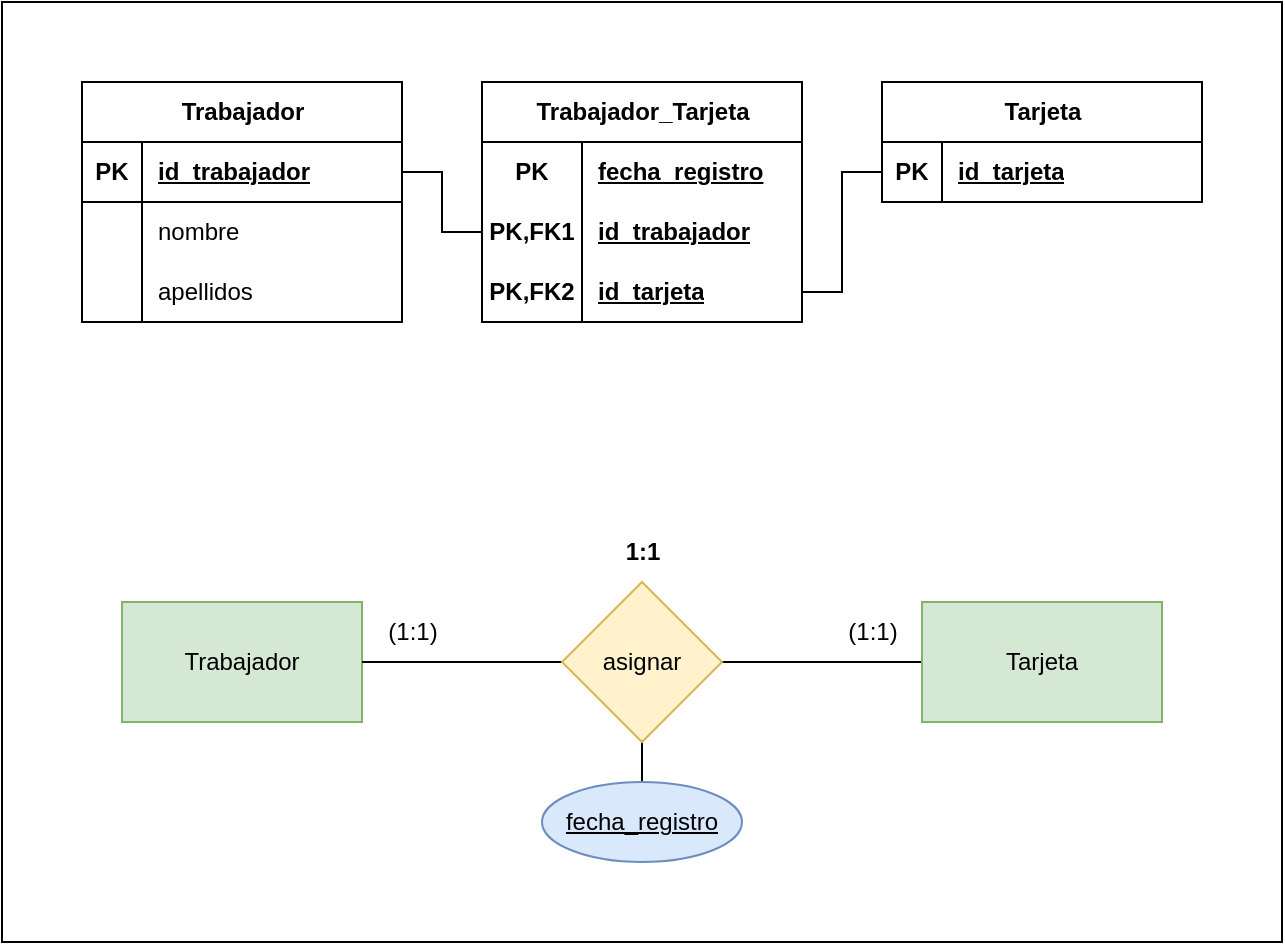 <mxfile version="26.0.10">
  <diagram name="Page-1" id="fvwFgSgJXLvK7BQ94cBA">
    <mxGraphModel dx="942" dy="523" grid="1" gridSize="10" guides="1" tooltips="1" connect="1" arrows="1" fold="1" page="1" pageScale="1" pageWidth="850" pageHeight="1100" math="0" shadow="0">
      <root>
        <mxCell id="0" />
        <mxCell id="1" parent="0" />
        <mxCell id="UtKR1PxEXDYaXxTjNnip-82" value="" style="group" vertex="1" connectable="0" parent="1">
          <mxGeometry width="640" height="470" as="geometry" />
        </mxCell>
        <mxCell id="UtKR1PxEXDYaXxTjNnip-39" value="" style="rounded=0;whiteSpace=wrap;html=1;" vertex="1" parent="UtKR1PxEXDYaXxTjNnip-82">
          <mxGeometry width="640" height="470" as="geometry" />
        </mxCell>
        <mxCell id="UtKR1PxEXDYaXxTjNnip-40" value="Trabajador" style="rounded=0;whiteSpace=wrap;html=1;fillColor=#d5e8d4;strokeColor=#82b366;" vertex="1" parent="UtKR1PxEXDYaXxTjNnip-82">
          <mxGeometry x="60" y="300" width="120" height="60" as="geometry" />
        </mxCell>
        <mxCell id="UtKR1PxEXDYaXxTjNnip-41" style="edgeStyle=orthogonalEdgeStyle;rounded=0;orthogonalLoop=1;jettySize=auto;html=1;exitX=1;exitY=0.5;exitDx=0;exitDy=0;entryX=0;entryY=0.5;entryDx=0;entryDy=0;endArrow=none;startFill=0;" edge="1" parent="UtKR1PxEXDYaXxTjNnip-82" source="UtKR1PxEXDYaXxTjNnip-44" target="UtKR1PxEXDYaXxTjNnip-45">
          <mxGeometry relative="1" as="geometry" />
        </mxCell>
        <mxCell id="UtKR1PxEXDYaXxTjNnip-42" style="edgeStyle=orthogonalEdgeStyle;rounded=0;orthogonalLoop=1;jettySize=auto;html=1;exitX=0;exitY=0.5;exitDx=0;exitDy=0;entryX=1;entryY=0.5;entryDx=0;entryDy=0;endArrow=none;startFill=0;" edge="1" parent="UtKR1PxEXDYaXxTjNnip-82" source="UtKR1PxEXDYaXxTjNnip-44" target="UtKR1PxEXDYaXxTjNnip-40">
          <mxGeometry relative="1" as="geometry" />
        </mxCell>
        <mxCell id="UtKR1PxEXDYaXxTjNnip-43" style="edgeStyle=orthogonalEdgeStyle;rounded=0;orthogonalLoop=1;jettySize=auto;html=1;exitX=0.5;exitY=1;exitDx=0;exitDy=0;entryX=0.5;entryY=0;entryDx=0;entryDy=0;endArrow=none;startFill=0;" edge="1" parent="UtKR1PxEXDYaXxTjNnip-82" source="UtKR1PxEXDYaXxTjNnip-44" target="UtKR1PxEXDYaXxTjNnip-59">
          <mxGeometry relative="1" as="geometry" />
        </mxCell>
        <mxCell id="UtKR1PxEXDYaXxTjNnip-44" value="asignar" style="rhombus;whiteSpace=wrap;html=1;fillColor=#fff2cc;strokeColor=#d6b656;" vertex="1" parent="UtKR1PxEXDYaXxTjNnip-82">
          <mxGeometry x="280" y="290" width="80" height="80" as="geometry" />
        </mxCell>
        <mxCell id="UtKR1PxEXDYaXxTjNnip-45" value="Tarjeta" style="rounded=0;whiteSpace=wrap;html=1;fillColor=#d5e8d4;strokeColor=#82b366;" vertex="1" parent="UtKR1PxEXDYaXxTjNnip-82">
          <mxGeometry x="460" y="300" width="120" height="60" as="geometry" />
        </mxCell>
        <mxCell id="UtKR1PxEXDYaXxTjNnip-46" value="(1:1)" style="text;html=1;align=center;verticalAlign=middle;resizable=0;points=[];autosize=1;strokeColor=none;fillColor=none;" vertex="1" parent="UtKR1PxEXDYaXxTjNnip-82">
          <mxGeometry x="410" y="300" width="50" height="30" as="geometry" />
        </mxCell>
        <mxCell id="UtKR1PxEXDYaXxTjNnip-47" value="(1:1)" style="text;html=1;align=center;verticalAlign=middle;resizable=0;points=[];autosize=1;strokeColor=none;fillColor=none;" vertex="1" parent="UtKR1PxEXDYaXxTjNnip-82">
          <mxGeometry x="180" y="300" width="50" height="30" as="geometry" />
        </mxCell>
        <mxCell id="UtKR1PxEXDYaXxTjNnip-48" value="1:1" style="text;html=1;align=center;verticalAlign=middle;resizable=0;points=[];autosize=1;strokeColor=none;fillColor=none;fontStyle=1" vertex="1" parent="UtKR1PxEXDYaXxTjNnip-82">
          <mxGeometry x="300" y="260" width="40" height="30" as="geometry" />
        </mxCell>
        <mxCell id="UtKR1PxEXDYaXxTjNnip-49" value="Trabajador" style="shape=table;startSize=30;container=1;collapsible=1;childLayout=tableLayout;fixedRows=1;rowLines=0;fontStyle=1;align=center;resizeLast=1;html=1;" vertex="1" parent="UtKR1PxEXDYaXxTjNnip-82">
          <mxGeometry x="40" y="40" width="160" height="120" as="geometry" />
        </mxCell>
        <mxCell id="UtKR1PxEXDYaXxTjNnip-50" value="" style="shape=tableRow;horizontal=0;startSize=0;swimlaneHead=0;swimlaneBody=0;fillColor=none;collapsible=0;dropTarget=0;points=[[0,0.5],[1,0.5]];portConstraint=eastwest;top=0;left=0;right=0;bottom=1;" vertex="1" parent="UtKR1PxEXDYaXxTjNnip-49">
          <mxGeometry y="30" width="160" height="30" as="geometry" />
        </mxCell>
        <mxCell id="UtKR1PxEXDYaXxTjNnip-51" value="PK" style="shape=partialRectangle;connectable=0;fillColor=none;top=0;left=0;bottom=0;right=0;fontStyle=1;overflow=hidden;whiteSpace=wrap;html=1;" vertex="1" parent="UtKR1PxEXDYaXxTjNnip-50">
          <mxGeometry width="30" height="30" as="geometry">
            <mxRectangle width="30" height="30" as="alternateBounds" />
          </mxGeometry>
        </mxCell>
        <mxCell id="UtKR1PxEXDYaXxTjNnip-52" value="id_trabajador" style="shape=partialRectangle;connectable=0;fillColor=none;top=0;left=0;bottom=0;right=0;align=left;spacingLeft=6;fontStyle=5;overflow=hidden;whiteSpace=wrap;html=1;" vertex="1" parent="UtKR1PxEXDYaXxTjNnip-50">
          <mxGeometry x="30" width="130" height="30" as="geometry">
            <mxRectangle width="130" height="30" as="alternateBounds" />
          </mxGeometry>
        </mxCell>
        <mxCell id="UtKR1PxEXDYaXxTjNnip-53" value="" style="shape=tableRow;horizontal=0;startSize=0;swimlaneHead=0;swimlaneBody=0;fillColor=none;collapsible=0;dropTarget=0;points=[[0,0.5],[1,0.5]];portConstraint=eastwest;top=0;left=0;right=0;bottom=0;" vertex="1" parent="UtKR1PxEXDYaXxTjNnip-49">
          <mxGeometry y="60" width="160" height="30" as="geometry" />
        </mxCell>
        <mxCell id="UtKR1PxEXDYaXxTjNnip-54" value="" style="shape=partialRectangle;connectable=0;fillColor=none;top=0;left=0;bottom=0;right=0;editable=1;overflow=hidden;whiteSpace=wrap;html=1;" vertex="1" parent="UtKR1PxEXDYaXxTjNnip-53">
          <mxGeometry width="30" height="30" as="geometry">
            <mxRectangle width="30" height="30" as="alternateBounds" />
          </mxGeometry>
        </mxCell>
        <mxCell id="UtKR1PxEXDYaXxTjNnip-55" value="nombre" style="shape=partialRectangle;connectable=0;fillColor=none;top=0;left=0;bottom=0;right=0;align=left;spacingLeft=6;overflow=hidden;whiteSpace=wrap;html=1;" vertex="1" parent="UtKR1PxEXDYaXxTjNnip-53">
          <mxGeometry x="30" width="130" height="30" as="geometry">
            <mxRectangle width="130" height="30" as="alternateBounds" />
          </mxGeometry>
        </mxCell>
        <mxCell id="UtKR1PxEXDYaXxTjNnip-56" value="" style="shape=tableRow;horizontal=0;startSize=0;swimlaneHead=0;swimlaneBody=0;fillColor=none;collapsible=0;dropTarget=0;points=[[0,0.5],[1,0.5]];portConstraint=eastwest;top=0;left=0;right=0;bottom=0;" vertex="1" parent="UtKR1PxEXDYaXxTjNnip-49">
          <mxGeometry y="90" width="160" height="30" as="geometry" />
        </mxCell>
        <mxCell id="UtKR1PxEXDYaXxTjNnip-57" value="" style="shape=partialRectangle;connectable=0;fillColor=none;top=0;left=0;bottom=0;right=0;editable=1;overflow=hidden;whiteSpace=wrap;html=1;" vertex="1" parent="UtKR1PxEXDYaXxTjNnip-56">
          <mxGeometry width="30" height="30" as="geometry">
            <mxRectangle width="30" height="30" as="alternateBounds" />
          </mxGeometry>
        </mxCell>
        <mxCell id="UtKR1PxEXDYaXxTjNnip-58" value="apellidos" style="shape=partialRectangle;connectable=0;fillColor=none;top=0;left=0;bottom=0;right=0;align=left;spacingLeft=6;overflow=hidden;whiteSpace=wrap;html=1;" vertex="1" parent="UtKR1PxEXDYaXxTjNnip-56">
          <mxGeometry x="30" width="130" height="30" as="geometry">
            <mxRectangle width="130" height="30" as="alternateBounds" />
          </mxGeometry>
        </mxCell>
        <mxCell id="UtKR1PxEXDYaXxTjNnip-59" value="fecha_registro" style="ellipse;whiteSpace=wrap;html=1;fontStyle=4;fillColor=#dae8fc;strokeColor=#6c8ebf;" vertex="1" parent="UtKR1PxEXDYaXxTjNnip-82">
          <mxGeometry x="270" y="390" width="100" height="40" as="geometry" />
        </mxCell>
        <mxCell id="UtKR1PxEXDYaXxTjNnip-60" value="Trabajador_Tarjeta" style="shape=table;startSize=30;container=1;collapsible=1;childLayout=tableLayout;fixedRows=1;rowLines=0;fontStyle=1;align=center;resizeLast=1;html=1;" vertex="1" parent="UtKR1PxEXDYaXxTjNnip-82">
          <mxGeometry x="240" y="40" width="160" height="120" as="geometry" />
        </mxCell>
        <mxCell id="UtKR1PxEXDYaXxTjNnip-61" value="" style="shape=tableRow;horizontal=0;startSize=0;swimlaneHead=0;swimlaneBody=0;fillColor=none;collapsible=0;dropTarget=0;points=[[0,0.5],[1,0.5]];portConstraint=eastwest;top=0;left=0;right=0;bottom=0;" vertex="1" parent="UtKR1PxEXDYaXxTjNnip-60">
          <mxGeometry y="30" width="160" height="30" as="geometry" />
        </mxCell>
        <mxCell id="UtKR1PxEXDYaXxTjNnip-62" value="PK" style="shape=partialRectangle;connectable=0;fillColor=none;top=0;left=0;bottom=0;right=0;fontStyle=1;overflow=hidden;whiteSpace=wrap;html=1;" vertex="1" parent="UtKR1PxEXDYaXxTjNnip-61">
          <mxGeometry width="50" height="30" as="geometry">
            <mxRectangle width="50" height="30" as="alternateBounds" />
          </mxGeometry>
        </mxCell>
        <mxCell id="UtKR1PxEXDYaXxTjNnip-63" value="fecha_registro" style="shape=partialRectangle;connectable=0;fillColor=none;top=0;left=0;bottom=0;right=0;align=left;spacingLeft=6;fontStyle=5;overflow=hidden;whiteSpace=wrap;html=1;" vertex="1" parent="UtKR1PxEXDYaXxTjNnip-61">
          <mxGeometry x="50" width="110" height="30" as="geometry">
            <mxRectangle width="110" height="30" as="alternateBounds" />
          </mxGeometry>
        </mxCell>
        <mxCell id="UtKR1PxEXDYaXxTjNnip-64" value="" style="shape=tableRow;horizontal=0;startSize=0;swimlaneHead=0;swimlaneBody=0;fillColor=none;collapsible=0;dropTarget=0;points=[[0,0.5],[1,0.5]];portConstraint=eastwest;top=0;left=0;right=0;bottom=0;" vertex="1" parent="UtKR1PxEXDYaXxTjNnip-60">
          <mxGeometry y="60" width="160" height="30" as="geometry" />
        </mxCell>
        <mxCell id="UtKR1PxEXDYaXxTjNnip-65" value="PK,FK1" style="shape=partialRectangle;connectable=0;fillColor=none;top=0;left=0;bottom=0;right=0;fontStyle=1;overflow=hidden;whiteSpace=wrap;html=1;" vertex="1" parent="UtKR1PxEXDYaXxTjNnip-64">
          <mxGeometry width="50" height="30" as="geometry">
            <mxRectangle width="50" height="30" as="alternateBounds" />
          </mxGeometry>
        </mxCell>
        <mxCell id="UtKR1PxEXDYaXxTjNnip-66" value="id_trabajador" style="shape=partialRectangle;connectable=0;fillColor=none;top=0;left=0;bottom=0;right=0;align=left;spacingLeft=6;fontStyle=5;overflow=hidden;whiteSpace=wrap;html=1;" vertex="1" parent="UtKR1PxEXDYaXxTjNnip-64">
          <mxGeometry x="50" width="110" height="30" as="geometry">
            <mxRectangle width="110" height="30" as="alternateBounds" />
          </mxGeometry>
        </mxCell>
        <mxCell id="UtKR1PxEXDYaXxTjNnip-67" value="" style="shape=tableRow;horizontal=0;startSize=0;swimlaneHead=0;swimlaneBody=0;fillColor=none;collapsible=0;dropTarget=0;points=[[0,0.5],[1,0.5]];portConstraint=eastwest;top=0;left=0;right=0;bottom=1;" vertex="1" parent="UtKR1PxEXDYaXxTjNnip-60">
          <mxGeometry y="90" width="160" height="30" as="geometry" />
        </mxCell>
        <mxCell id="UtKR1PxEXDYaXxTjNnip-68" value="PK,FK2" style="shape=partialRectangle;connectable=0;fillColor=none;top=0;left=0;bottom=0;right=0;fontStyle=1;overflow=hidden;whiteSpace=wrap;html=1;" vertex="1" parent="UtKR1PxEXDYaXxTjNnip-67">
          <mxGeometry width="50" height="30" as="geometry">
            <mxRectangle width="50" height="30" as="alternateBounds" />
          </mxGeometry>
        </mxCell>
        <mxCell id="UtKR1PxEXDYaXxTjNnip-69" value="id_tarjeta" style="shape=partialRectangle;connectable=0;fillColor=none;top=0;left=0;bottom=0;right=0;align=left;spacingLeft=6;fontStyle=5;overflow=hidden;whiteSpace=wrap;html=1;" vertex="1" parent="UtKR1PxEXDYaXxTjNnip-67">
          <mxGeometry x="50" width="110" height="30" as="geometry">
            <mxRectangle width="110" height="30" as="alternateBounds" />
          </mxGeometry>
        </mxCell>
        <mxCell id="UtKR1PxEXDYaXxTjNnip-70" value="Tarjeta" style="shape=table;startSize=30;container=1;collapsible=1;childLayout=tableLayout;fixedRows=1;rowLines=0;fontStyle=1;align=center;resizeLast=1;html=1;" vertex="1" parent="UtKR1PxEXDYaXxTjNnip-82">
          <mxGeometry x="440" y="40" width="160" height="60" as="geometry" />
        </mxCell>
        <mxCell id="UtKR1PxEXDYaXxTjNnip-71" value="" style="shape=tableRow;horizontal=0;startSize=0;swimlaneHead=0;swimlaneBody=0;fillColor=none;collapsible=0;dropTarget=0;points=[[0,0.5],[1,0.5]];portConstraint=eastwest;top=0;left=0;right=0;bottom=1;" vertex="1" parent="UtKR1PxEXDYaXxTjNnip-70">
          <mxGeometry y="30" width="160" height="30" as="geometry" />
        </mxCell>
        <mxCell id="UtKR1PxEXDYaXxTjNnip-72" value="PK" style="shape=partialRectangle;connectable=0;fillColor=none;top=0;left=0;bottom=0;right=0;fontStyle=1;overflow=hidden;whiteSpace=wrap;html=1;" vertex="1" parent="UtKR1PxEXDYaXxTjNnip-71">
          <mxGeometry width="30" height="30" as="geometry">
            <mxRectangle width="30" height="30" as="alternateBounds" />
          </mxGeometry>
        </mxCell>
        <mxCell id="UtKR1PxEXDYaXxTjNnip-73" value="id_tarjeta" style="shape=partialRectangle;connectable=0;fillColor=none;top=0;left=0;bottom=0;right=0;align=left;spacingLeft=6;fontStyle=5;overflow=hidden;whiteSpace=wrap;html=1;" vertex="1" parent="UtKR1PxEXDYaXxTjNnip-71">
          <mxGeometry x="30" width="130" height="30" as="geometry">
            <mxRectangle width="130" height="30" as="alternateBounds" />
          </mxGeometry>
        </mxCell>
        <mxCell id="UtKR1PxEXDYaXxTjNnip-80" style="edgeStyle=orthogonalEdgeStyle;rounded=0;orthogonalLoop=1;jettySize=auto;html=1;exitX=1;exitY=0.5;exitDx=0;exitDy=0;entryX=0;entryY=0.5;entryDx=0;entryDy=0;endArrow=none;startFill=0;" edge="1" parent="UtKR1PxEXDYaXxTjNnip-82" source="UtKR1PxEXDYaXxTjNnip-50" target="UtKR1PxEXDYaXxTjNnip-64">
          <mxGeometry relative="1" as="geometry" />
        </mxCell>
        <mxCell id="UtKR1PxEXDYaXxTjNnip-81" style="edgeStyle=orthogonalEdgeStyle;rounded=0;orthogonalLoop=1;jettySize=auto;html=1;exitX=0;exitY=0.5;exitDx=0;exitDy=0;entryX=1;entryY=0.5;entryDx=0;entryDy=0;endArrow=none;startFill=0;" edge="1" parent="UtKR1PxEXDYaXxTjNnip-82" source="UtKR1PxEXDYaXxTjNnip-71" target="UtKR1PxEXDYaXxTjNnip-67">
          <mxGeometry relative="1" as="geometry" />
        </mxCell>
      </root>
    </mxGraphModel>
  </diagram>
</mxfile>
